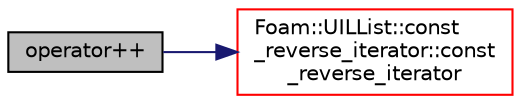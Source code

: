 digraph "operator++"
{
  bgcolor="transparent";
  edge [fontname="Helvetica",fontsize="10",labelfontname="Helvetica",labelfontsize="10"];
  node [fontname="Helvetica",fontsize="10",shape=record];
  rankdir="LR";
  Node1 [label="operator++",height=0.2,width=0.4,color="black", fillcolor="grey75", style="filled" fontcolor="black"];
  Node1 -> Node2 [color="midnightblue",fontsize="10",style="solid",fontname="Helvetica"];
  Node2 [label="Foam::UILList::const\l_reverse_iterator::const\l_reverse_iterator",height=0.2,width=0.4,color="red",URL="$classFoam_1_1UILList_1_1const__reverse__iterator.html#a3306efd6f53666c593d26cecd722e36d"];
}
